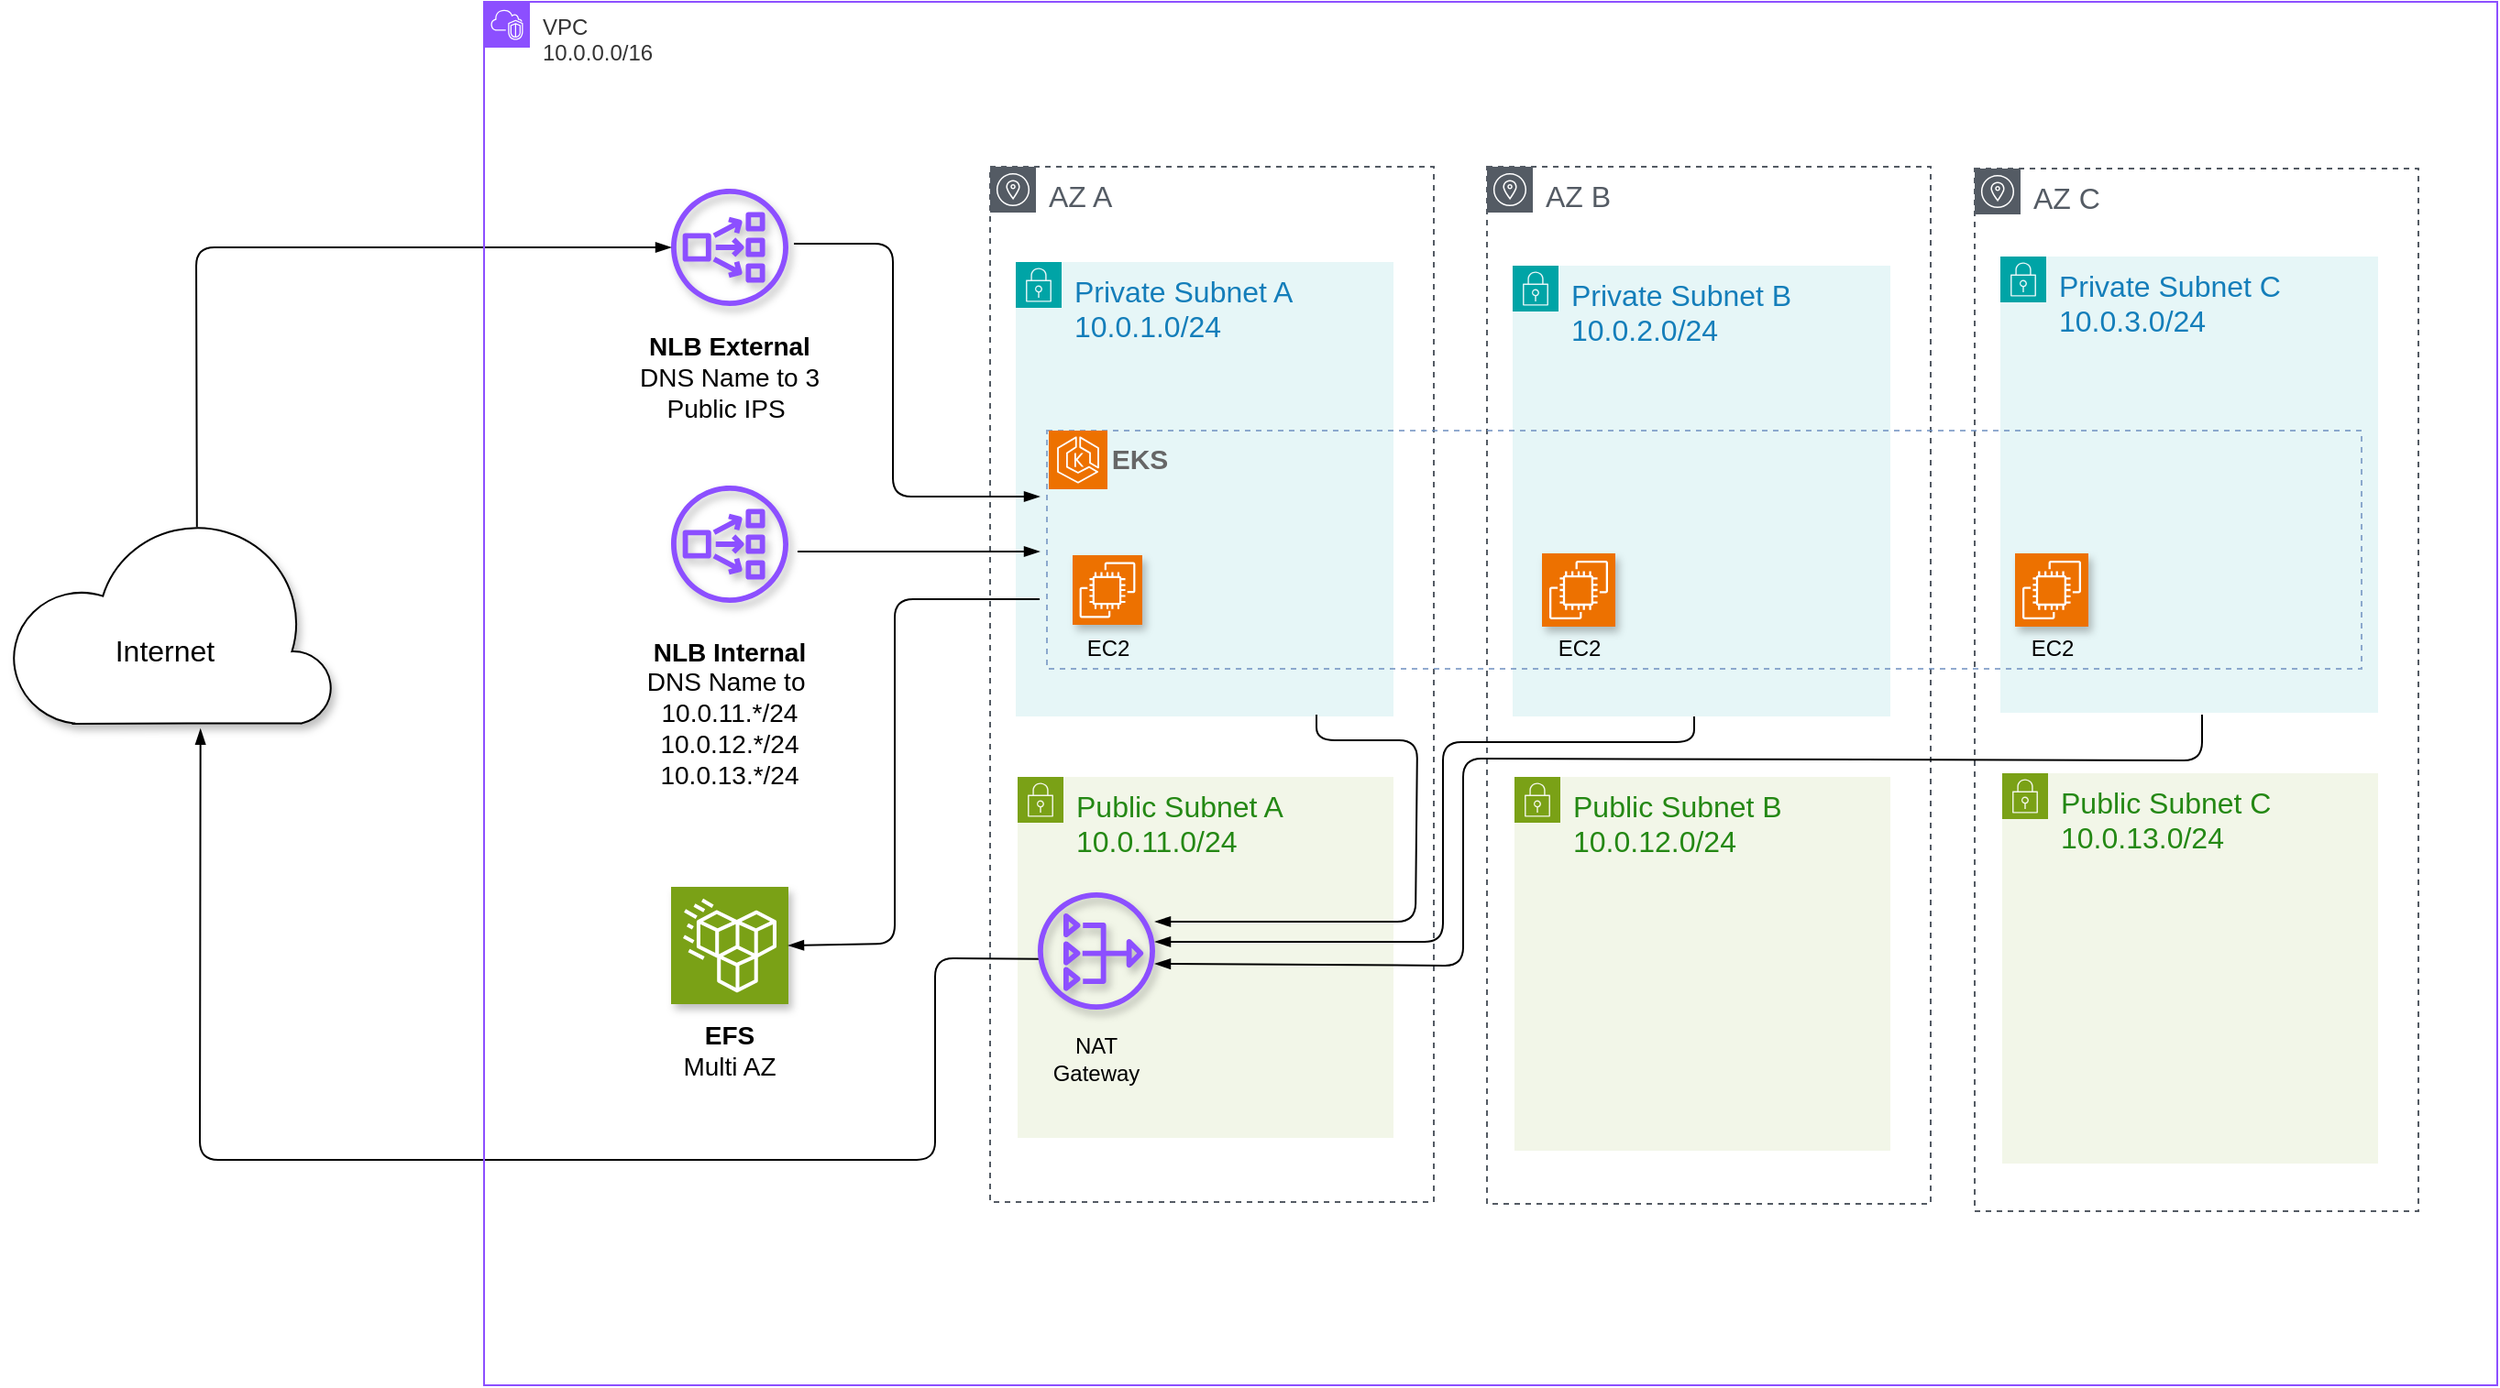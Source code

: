 <mxfile version="24.5.3" type="device">
  <diagram name="Page-1" id="j83V-NNVdKLVn-SnkUmS">
    <mxGraphModel dx="1887" dy="986" grid="0" gridSize="10" guides="1" tooltips="1" connect="1" arrows="1" fold="1" page="0" pageScale="1" pageWidth="850" pageHeight="1100" math="0" shadow="0">
      <root>
        <mxCell id="0" />
        <mxCell id="1" parent="0" />
        <mxCell id="zt39WIyL5vBEFJqsd7yY-18" value="AZ A" style="outlineConnect=0;gradientColor=none;html=1;whiteSpace=wrap;fontSize=16;fontStyle=0;shape=mxgraph.aws4.group;grIcon=mxgraph.aws4.group_availability_zone;strokeColor=#545B64;fillColor=none;verticalAlign=top;align=left;spacingLeft=30;fontColor=#545B64;dashed=1;rounded=0;" parent="1" vertex="1">
          <mxGeometry x="-1" y="186" width="242" height="565" as="geometry" />
        </mxCell>
        <mxCell id="zt39WIyL5vBEFJqsd7yY-14" value="Public Subnet A&lt;div style=&quot;font-size: 16px;&quot;&gt;10.0.11.0/24&lt;/div&gt;" style="points=[[0,0],[0.25,0],[0.5,0],[0.75,0],[1,0],[1,0.25],[1,0.5],[1,0.75],[1,1],[0.75,1],[0.5,1],[0.25,1],[0,1],[0,0.75],[0,0.5],[0,0.25]];outlineConnect=0;gradientColor=none;html=1;whiteSpace=wrap;fontSize=16;fontStyle=0;container=1;pointerEvents=0;collapsible=0;recursiveResize=0;shape=mxgraph.aws4.group;grIcon=mxgraph.aws4.group_security_group;grStroke=0;strokeColor=#7AA116;fillColor=#F2F6E8;verticalAlign=top;align=left;spacingLeft=30;fontColor=#248814;dashed=0;rounded=0;" parent="1" vertex="1">
          <mxGeometry x="14" y="519" width="205" height="197" as="geometry" />
        </mxCell>
        <mxCell id="zt39WIyL5vBEFJqsd7yY-15" value="Private Subnet A&lt;div style=&quot;font-size: 16px;&quot;&gt;10.0.1.0/24&lt;/div&gt;" style="points=[[0,0],[0.25,0],[0.5,0],[0.75,0],[1,0],[1,0.25],[1,0.5],[1,0.75],[1,1],[0.75,1],[0.5,1],[0.25,1],[0,1],[0,0.75],[0,0.5],[0,0.25]];outlineConnect=0;gradientColor=none;html=1;whiteSpace=wrap;fontSize=16;fontStyle=0;container=1;pointerEvents=0;collapsible=0;recursiveResize=0;shape=mxgraph.aws4.group;grIcon=mxgraph.aws4.group_security_group;grStroke=0;strokeColor=#00A4A6;fillColor=#E6F6F7;verticalAlign=top;align=left;spacingLeft=30;fontColor=#147EBA;dashed=0;rounded=0;" parent="1" vertex="1">
          <mxGeometry x="13" y="238" width="206" height="248" as="geometry" />
        </mxCell>
        <mxCell id="zt39WIyL5vBEFJqsd7yY-41" value="AZ B" style="outlineConnect=0;gradientColor=none;html=1;whiteSpace=wrap;fontSize=16;fontStyle=0;shape=mxgraph.aws4.group;grIcon=mxgraph.aws4.group_availability_zone;strokeColor=#545B64;fillColor=none;verticalAlign=top;align=left;spacingLeft=30;fontColor=#545B64;dashed=1;rounded=0;" parent="1" vertex="1">
          <mxGeometry x="270" y="186" width="242" height="566" as="geometry" />
        </mxCell>
        <mxCell id="zt39WIyL5vBEFJqsd7yY-42" value="Public Subnet B&lt;div style=&quot;font-size: 16px;&quot;&gt;10.0.12.0/24&lt;/div&gt;" style="points=[[0,0],[0.25,0],[0.5,0],[0.75,0],[1,0],[1,0.25],[1,0.5],[1,0.75],[1,1],[0.75,1],[0.5,1],[0.25,1],[0,1],[0,0.75],[0,0.5],[0,0.25]];outlineConnect=0;gradientColor=none;html=1;whiteSpace=wrap;fontSize=16;fontStyle=0;container=1;pointerEvents=0;collapsible=0;recursiveResize=0;shape=mxgraph.aws4.group;grIcon=mxgraph.aws4.group_security_group;grStroke=0;strokeColor=#7AA116;fillColor=#F2F6E8;verticalAlign=top;align=left;spacingLeft=30;fontColor=#248814;dashed=0;rounded=0;" parent="1" vertex="1">
          <mxGeometry x="285" y="519" width="205" height="204" as="geometry" />
        </mxCell>
        <mxCell id="zt39WIyL5vBEFJqsd7yY-44" value="Private Subnet B&lt;div style=&quot;font-size: 16px;&quot;&gt;10.0.2.0/24&lt;/div&gt;" style="points=[[0,0],[0.25,0],[0.5,0],[0.75,0],[1,0],[1,0.25],[1,0.5],[1,0.75],[1,1],[0.75,1],[0.5,1],[0.25,1],[0,1],[0,0.75],[0,0.5],[0,0.25]];outlineConnect=0;gradientColor=none;html=1;whiteSpace=wrap;fontSize=16;fontStyle=0;container=1;pointerEvents=0;collapsible=0;recursiveResize=0;shape=mxgraph.aws4.group;grIcon=mxgraph.aws4.group_security_group;grStroke=0;strokeColor=#00A4A6;fillColor=#E6F6F7;verticalAlign=top;align=left;spacingLeft=30;fontColor=#147EBA;dashed=0;rounded=0;" parent="1" vertex="1">
          <mxGeometry x="284" y="240" width="206" height="246" as="geometry" />
        </mxCell>
        <mxCell id="zt39WIyL5vBEFJqsd7yY-48" value="AZ C" style="outlineConnect=0;gradientColor=none;html=1;whiteSpace=wrap;fontSize=16;fontStyle=0;shape=mxgraph.aws4.group;grIcon=mxgraph.aws4.group_availability_zone;strokeColor=#545B64;fillColor=none;verticalAlign=top;align=left;spacingLeft=30;fontColor=#545B64;dashed=1;rounded=0;" parent="1" vertex="1">
          <mxGeometry x="536" y="187" width="242" height="569" as="geometry" />
        </mxCell>
        <mxCell id="zt39WIyL5vBEFJqsd7yY-49" value="Public Subnet C&lt;div style=&quot;font-size: 16px;&quot;&gt;10.0.13.0/24&lt;/div&gt;" style="points=[[0,0],[0.25,0],[0.5,0],[0.75,0],[1,0],[1,0.25],[1,0.5],[1,0.75],[1,1],[0.75,1],[0.5,1],[0.25,1],[0,1],[0,0.75],[0,0.5],[0,0.25]];outlineConnect=0;gradientColor=none;html=1;whiteSpace=wrap;fontSize=16;fontStyle=0;container=1;pointerEvents=0;collapsible=0;recursiveResize=0;shape=mxgraph.aws4.group;grIcon=mxgraph.aws4.group_security_group;grStroke=0;strokeColor=#7AA116;fillColor=#F2F6E8;verticalAlign=top;align=left;spacingLeft=30;fontColor=#248814;dashed=0;rounded=0;" parent="1" vertex="1">
          <mxGeometry x="551" y="517" width="205" height="213" as="geometry" />
        </mxCell>
        <mxCell id="zt39WIyL5vBEFJqsd7yY-50" value="Private Subnet C&lt;div style=&quot;font-size: 16px;&quot;&gt;10.0.3.0/24&lt;/div&gt;" style="points=[[0,0],[0.25,0],[0.5,0],[0.75,0],[1,0],[1,0.25],[1,0.5],[1,0.75],[1,1],[0.75,1],[0.5,1],[0.25,1],[0,1],[0,0.75],[0,0.5],[0,0.25]];outlineConnect=0;gradientColor=none;html=1;whiteSpace=wrap;fontSize=16;fontStyle=0;container=1;pointerEvents=0;collapsible=0;recursiveResize=0;shape=mxgraph.aws4.group;grIcon=mxgraph.aws4.group_security_group;grStroke=0;strokeColor=#00A4A6;fillColor=#E6F6F7;verticalAlign=top;align=left;spacingLeft=30;fontColor=#147EBA;dashed=0;rounded=0;" parent="1" vertex="1">
          <mxGeometry x="550" y="235" width="206" height="249" as="geometry" />
        </mxCell>
        <mxCell id="zt39WIyL5vBEFJqsd7yY-77" value="" style="group;rounded=0;" parent="1" vertex="1" connectable="0">
          <mxGeometry x="-195" y="198" width="104" height="130" as="geometry" />
        </mxCell>
        <mxCell id="zt39WIyL5vBEFJqsd7yY-78" value="" style="outlineConnect=0;fontColor=#248814;gradientColor=none;fillColor=#8C4FFF;strokeColor=none;dashed=0;verticalLabelPosition=bottom;verticalAlign=top;align=center;html=1;fontSize=12;fontStyle=0;aspect=fixed;pointerEvents=1;shape=mxgraph.aws4.network_load_balancer;rounded=0;shadow=1;" parent="zt39WIyL5vBEFJqsd7yY-77" vertex="1">
          <mxGeometry x="20" width="64" height="64" as="geometry" />
        </mxCell>
        <mxCell id="zt39WIyL5vBEFJqsd7yY-79" value="&lt;b&gt;NLB External&lt;/b&gt;&lt;div style=&quot;font-size: 14px;&quot;&gt;DNS Name to 3 Public IPS&amp;nbsp;&lt;/div&gt;" style="text;html=1;align=center;verticalAlign=middle;whiteSpace=wrap;rounded=0;fontSize=14;" parent="zt39WIyL5vBEFJqsd7yY-77" vertex="1">
          <mxGeometry y="75.27" width="104" height="54.73" as="geometry" />
        </mxCell>
        <mxCell id="zt39WIyL5vBEFJqsd7yY-94" value="&amp;nbsp; &amp;nbsp; &amp;nbsp; &amp;nbsp; EKS" style="dashed=1;verticalAlign=top;fontStyle=1;whiteSpace=wrap;html=1;fontSize=15;opacity=75;shadow=0;fillColor=none;strokeColor=#6c8ebf;fontColor=#666666;align=left;rounded=0;" parent="1" vertex="1">
          <mxGeometry x="30" y="330" width="717" height="130" as="geometry" />
        </mxCell>
        <mxCell id="zt39WIyL5vBEFJqsd7yY-107" value="" style="group;fontStyle=1;rounded=0;shadow=0;" parent="1" vertex="1" connectable="0">
          <mxGeometry x="43" y="397" width="41" height="63" as="geometry" />
        </mxCell>
        <mxCell id="zt39WIyL5vBEFJqsd7yY-105" value="" style="points=[[0,0,0],[0.25,0,0],[0.5,0,0],[0.75,0,0],[1,0,0],[0,1,0],[0.25,1,0],[0.5,1,0],[0.75,1,0],[1,1,0],[0,0.25,0],[0,0.5,0],[0,0.75,0],[1,0.25,0],[1,0.5,0],[1,0.75,0]];outlineConnect=0;fontColor=#232F3E;fillColor=#ED7100;strokeColor=#ffffff;dashed=0;verticalLabelPosition=bottom;verticalAlign=top;align=center;html=1;fontSize=12;fontStyle=0;aspect=fixed;shape=mxgraph.aws4.resourceIcon;resIcon=mxgraph.aws4.ec2;rounded=0;shadow=1;" parent="zt39WIyL5vBEFJqsd7yY-107" vertex="1">
          <mxGeometry x="1" y="1" width="38" height="38" as="geometry" />
        </mxCell>
        <mxCell id="zt39WIyL5vBEFJqsd7yY-106" value="EC2" style="text;html=1;align=center;verticalAlign=middle;whiteSpace=wrap;rounded=0;" parent="zt39WIyL5vBEFJqsd7yY-107" vertex="1">
          <mxGeometry y="40" width="41" height="23" as="geometry" />
        </mxCell>
        <mxCell id="zt39WIyL5vBEFJqsd7yY-109" value="" style="group;rounded=0;shadow=0;" parent="1" vertex="1" connectable="0">
          <mxGeometry x="300" y="397" width="41" height="63" as="geometry" />
        </mxCell>
        <mxCell id="zt39WIyL5vBEFJqsd7yY-110" value="" style="points=[[0,0,0],[0.25,0,0],[0.5,0,0],[0.75,0,0],[1,0,0],[0,1,0],[0.25,1,0],[0.5,1,0],[0.75,1,0],[1,1,0],[0,0.25,0],[0,0.5,0],[0,0.75,0],[1,0.25,0],[1,0.5,0],[1,0.75,0]];outlineConnect=0;fontColor=#232F3E;fillColor=#ED7100;strokeColor=#ffffff;dashed=0;verticalLabelPosition=bottom;verticalAlign=top;align=center;html=1;fontSize=12;fontStyle=0;aspect=fixed;shape=mxgraph.aws4.resourceIcon;resIcon=mxgraph.aws4.ec2;rounded=0;shadow=1;" parent="zt39WIyL5vBEFJqsd7yY-109" vertex="1">
          <mxGeometry width="40" height="40" as="geometry" />
        </mxCell>
        <mxCell id="zt39WIyL5vBEFJqsd7yY-111" value="EC2" style="text;html=1;align=center;verticalAlign=middle;whiteSpace=wrap;rounded=0;" parent="zt39WIyL5vBEFJqsd7yY-109" vertex="1">
          <mxGeometry y="40" width="41" height="23" as="geometry" />
        </mxCell>
        <mxCell id="zt39WIyL5vBEFJqsd7yY-112" value="" style="group;rounded=0;shadow=1;" parent="1" vertex="1" connectable="0">
          <mxGeometry x="558" y="397" width="41" height="63" as="geometry" />
        </mxCell>
        <mxCell id="zt39WIyL5vBEFJqsd7yY-113" value="" style="points=[[0,0,0],[0.25,0,0],[0.5,0,0],[0.75,0,0],[1,0,0],[0,1,0],[0.25,1,0],[0.5,1,0],[0.75,1,0],[1,1,0],[0,0.25,0],[0,0.5,0],[0,0.75,0],[1,0.25,0],[1,0.5,0],[1,0.75,0]];outlineConnect=0;fontColor=#232F3E;fillColor=#ED7100;strokeColor=#ffffff;dashed=0;verticalLabelPosition=bottom;verticalAlign=top;align=center;html=1;fontSize=12;fontStyle=0;aspect=fixed;shape=mxgraph.aws4.resourceIcon;resIcon=mxgraph.aws4.ec2;rounded=0;shadow=1;" parent="zt39WIyL5vBEFJqsd7yY-112" vertex="1">
          <mxGeometry width="40" height="40" as="geometry" />
        </mxCell>
        <mxCell id="zt39WIyL5vBEFJqsd7yY-114" value="EC2" style="text;html=1;align=center;verticalAlign=middle;whiteSpace=wrap;rounded=0;" parent="zt39WIyL5vBEFJqsd7yY-112" vertex="1">
          <mxGeometry y="40" width="41" height="23" as="geometry" />
        </mxCell>
        <mxCell id="AgEpU7ddApfvNF9oBOD8-3" value="" style="points=[[0,0,0],[0.25,0,0],[0.5,0,0],[0.75,0,0],[1,0,0],[0,1,0],[0.25,1,0],[0.5,1,0],[0.75,1,0],[1,1,0],[0,0.25,0],[0,0.5,0],[0,0.75,0],[1,0.25,0],[1,0.5,0],[1,0.75,0]];outlineConnect=0;fontColor=#232F3E;fillColor=#ED7100;strokeColor=#ffffff;dashed=0;verticalLabelPosition=bottom;verticalAlign=top;align=center;html=1;fontSize=12;fontStyle=0;aspect=fixed;shape=mxgraph.aws4.resourceIcon;resIcon=mxgraph.aws4.eks;rounded=0;" vertex="1" parent="1">
          <mxGeometry x="31" y="330" width="32" height="32" as="geometry" />
        </mxCell>
        <mxCell id="AgEpU7ddApfvNF9oBOD8-7" value="" style="group;fontSize=14;rounded=0;shadow=0;" vertex="1" connectable="0" parent="1">
          <mxGeometry x="-195" y="360" width="104" height="159" as="geometry" />
        </mxCell>
        <mxCell id="AgEpU7ddApfvNF9oBOD8-8" value="" style="outlineConnect=0;fontColor=#248814;gradientColor=none;fillColor=#8C4FFF;strokeColor=none;dashed=0;verticalLabelPosition=bottom;verticalAlign=top;align=center;html=1;fontSize=12;fontStyle=0;aspect=fixed;pointerEvents=1;shape=mxgraph.aws4.network_load_balancer;rounded=0;shadow=1;" vertex="1" parent="AgEpU7ddApfvNF9oBOD8-7">
          <mxGeometry x="20" width="64" height="64" as="geometry" />
        </mxCell>
        <mxCell id="AgEpU7ddApfvNF9oBOD8-9" value="&lt;b&gt;NLB Internal&lt;/b&gt;&lt;div style=&quot;font-size: 14px;&quot;&gt;DNS Name to&amp;nbsp;&lt;br style=&quot;font-size: 14px;&quot;&gt;10.0.11.*/24&lt;/div&gt;&lt;div style=&quot;font-size: 14px;&quot;&gt;10.0.12.*/24&lt;br style=&quot;font-size: 14px;&quot;&gt;&lt;/div&gt;&lt;div style=&quot;font-size: 14px;&quot;&gt;10.0.13.*/24&lt;/div&gt;" style="text;html=1;align=center;verticalAlign=middle;whiteSpace=wrap;rounded=0;fontSize=14;" vertex="1" parent="AgEpU7ddApfvNF9oBOD8-7">
          <mxGeometry y="89.313" width="104" height="69.687" as="geometry" />
        </mxCell>
        <mxCell id="AgEpU7ddApfvNF9oBOD8-14" value="" style="points=[[0,0,0],[0.25,0,0],[0.5,0,0],[0.75,0,0],[1,0,0],[0,1,0],[0.25,1,0],[0.5,1,0],[0.75,1,0],[1,1,0],[0,0.25,0],[0,0.5,0],[0,0.75,0],[1,0.25,0],[1,0.5,0],[1,0.75,0]];outlineConnect=0;fontColor=#232F3E;fillColor=#7AA116;strokeColor=#ffffff;dashed=0;verticalLabelPosition=bottom;verticalAlign=top;align=center;html=1;fontSize=12;fontStyle=0;aspect=fixed;shape=mxgraph.aws4.resourceIcon;resIcon=mxgraph.aws4.efs_standard;rounded=0;shadow=1;" vertex="1" parent="1">
          <mxGeometry x="-175" y="579" width="64" height="64" as="geometry" />
        </mxCell>
        <mxCell id="AgEpU7ddApfvNF9oBOD8-15" value="EFS&lt;div&gt;&lt;span style=&quot;font-weight: normal;&quot;&gt;Multi AZ&lt;/span&gt;&lt;/div&gt;" style="text;html=1;align=center;verticalAlign=middle;whiteSpace=wrap;rounded=0;fontSize=14;fontStyle=1;" vertex="1" parent="1">
          <mxGeometry x="-173" y="646" width="60" height="44" as="geometry" />
        </mxCell>
        <mxCell id="AgEpU7ddApfvNF9oBOD8-23" value="" style="endArrow=blockThin;html=1;rounded=1;endFill=1;curved=0;" edge="1" parent="1">
          <mxGeometry width="50" height="50" relative="1" as="geometry">
            <mxPoint x="-106" y="396" as="sourcePoint" />
            <mxPoint x="26" y="396" as="targetPoint" />
          </mxGeometry>
        </mxCell>
        <mxCell id="AgEpU7ddApfvNF9oBOD8-24" value="" style="endArrow=blockThin;html=1;rounded=1;endFill=1;curved=0;" edge="1" parent="1">
          <mxGeometry width="50" height="50" relative="1" as="geometry">
            <mxPoint x="-108" y="228" as="sourcePoint" />
            <mxPoint x="26" y="366" as="targetPoint" />
            <Array as="points">
              <mxPoint x="-54" y="228" />
              <mxPoint x="-54" y="366" />
            </Array>
          </mxGeometry>
        </mxCell>
        <mxCell id="AgEpU7ddApfvNF9oBOD8-25" value="" style="endArrow=none;html=1;rounded=1;exitX=1;exitY=0.5;exitDx=0;exitDy=0;exitPerimeter=0;endFill=0;startArrow=blockThin;startFill=1;curved=0;" edge="1" parent="1" source="AgEpU7ddApfvNF9oBOD8-14">
          <mxGeometry width="50" height="50" relative="1" as="geometry">
            <mxPoint x="-93" y="628" as="sourcePoint" />
            <mxPoint x="26" y="422" as="targetPoint" />
            <Array as="points">
              <mxPoint x="-53" y="610" />
              <mxPoint x="-53" y="422" />
            </Array>
          </mxGeometry>
        </mxCell>
        <mxCell id="AgEpU7ddApfvNF9oBOD8-38" value="" style="endArrow=blockThin;html=1;rounded=1;exitX=0.58;exitY=0.05;exitDx=0;exitDy=0;exitPerimeter=0;endFill=1;curved=0;" edge="1" parent="1" source="AgEpU7ddApfvNF9oBOD8-43" target="zt39WIyL5vBEFJqsd7yY-78">
          <mxGeometry width="50" height="50" relative="1" as="geometry">
            <mxPoint x="-421" y="416" as="sourcePoint" />
            <mxPoint x="-315" y="372" as="targetPoint" />
            <Array as="points">
              <mxPoint x="-434" y="230" />
            </Array>
          </mxGeometry>
        </mxCell>
        <mxCell id="AgEpU7ddApfvNF9oBOD8-39" value="" style="endArrow=blockThin;html=1;rounded=1;entryX=0.591;entryY=1.025;entryDx=0;entryDy=0;entryPerimeter=0;endFill=1;curved=0;" edge="1" parent="1" target="AgEpU7ddApfvNF9oBOD8-43">
          <mxGeometry width="50" height="50" relative="1" as="geometry">
            <mxPoint x="28" y="618.347" as="sourcePoint" />
            <mxPoint x="-430" y="476" as="targetPoint" />
            <Array as="points">
              <mxPoint x="-31" y="618" />
              <mxPoint x="-31" y="728" />
              <mxPoint x="-432" y="728" />
            </Array>
          </mxGeometry>
        </mxCell>
        <mxCell id="AgEpU7ddApfvNF9oBOD8-43" value="" style="sketch=0;aspect=fixed;pointerEvents=1;shadow=1;dashed=0;html=1;strokeColor=default;labelPosition=center;verticalLabelPosition=bottom;verticalAlign=top;align=center;fillColor=default;shape=mxgraph.azure.cloud" vertex="1" parent="1">
          <mxGeometry x="-536" y="377" width="176.56" height="113" as="geometry" />
        </mxCell>
        <mxCell id="AgEpU7ddApfvNF9oBOD8-44" value="" style="sketch=0;outlineConnect=0;fontColor=#232F3E;gradientColor=none;fillColor=#8C4FFF;strokeColor=none;dashed=0;verticalLabelPosition=bottom;verticalAlign=top;align=center;html=1;fontSize=12;fontStyle=0;aspect=fixed;pointerEvents=1;shape=mxgraph.aws4.nat_gateway;shadow=1;" vertex="1" parent="1">
          <mxGeometry x="25" y="582" width="64" height="64" as="geometry" />
        </mxCell>
        <mxCell id="AgEpU7ddApfvNF9oBOD8-45" value="NAT Gateway" style="text;html=1;align=center;verticalAlign=middle;whiteSpace=wrap;rounded=0;" vertex="1" parent="1">
          <mxGeometry x="27" y="658" width="60" height="30" as="geometry" />
        </mxCell>
        <mxCell id="AgEpU7ddApfvNF9oBOD8-49" value="VPC&amp;nbsp;&lt;div&gt;10.0.0.0/16&lt;/div&gt;" style="points=[[0,0],[0.25,0],[0.5,0],[0.75,0],[1,0],[1,0.25],[1,0.5],[1,0.75],[1,1],[0.75,1],[0.5,1],[0.25,1],[0,1],[0,0.75],[0,0.5],[0,0.25]];outlineConnect=0;gradientColor=none;html=1;whiteSpace=wrap;fontSize=12;fontStyle=0;container=1;pointerEvents=0;collapsible=0;recursiveResize=0;shape=mxgraph.aws4.group;grIcon=mxgraph.aws4.group_vpc2;strokeColor=#8C4FFF;fillColor=none;verticalAlign=top;align=left;spacingLeft=30;fontColor=#333333;dashed=0;" vertex="1" parent="1">
          <mxGeometry x="-277" y="96" width="1098" height="755" as="geometry" />
        </mxCell>
        <mxCell id="AgEpU7ddApfvNF9oBOD8-53" value="" style="endArrow=blockThin;html=1;rounded=1;curved=0;endFill=1;" edge="1" parent="AgEpU7ddApfvNF9oBOD8-49">
          <mxGeometry width="50" height="50" relative="1" as="geometry">
            <mxPoint x="454" y="389" as="sourcePoint" />
            <mxPoint x="366" y="502" as="targetPoint" />
            <Array as="points">
              <mxPoint x="454" y="403" />
              <mxPoint x="509" y="403" />
              <mxPoint x="508" y="502" />
            </Array>
          </mxGeometry>
        </mxCell>
        <mxCell id="AgEpU7ddApfvNF9oBOD8-52" value="Internet" style="text;html=1;align=center;verticalAlign=middle;whiteSpace=wrap;rounded=0;fontSize=16;" vertex="1" parent="1">
          <mxGeometry x="-481" y="435" width="60" height="30" as="geometry" />
        </mxCell>
        <mxCell id="AgEpU7ddApfvNF9oBOD8-54" value="" style="endArrow=blockThin;html=1;rounded=1;curved=0;endFill=1;" edge="1" parent="1">
          <mxGeometry width="50" height="50" relative="1" as="geometry">
            <mxPoint x="383" y="486" as="sourcePoint" />
            <mxPoint x="89" y="609" as="targetPoint" />
            <Array as="points">
              <mxPoint x="383" y="500" />
              <mxPoint x="246" y="500" />
              <mxPoint x="246" y="609" />
            </Array>
          </mxGeometry>
        </mxCell>
        <mxCell id="AgEpU7ddApfvNF9oBOD8-55" value="" style="endArrow=blockThin;html=1;rounded=1;curved=0;endFill=1;" edge="1" parent="1">
          <mxGeometry width="50" height="50" relative="1" as="geometry">
            <mxPoint x="660" y="485" as="sourcePoint" />
            <mxPoint x="89" y="621" as="targetPoint" />
            <Array as="points">
              <mxPoint x="660" y="510" />
              <mxPoint x="257" y="509" />
              <mxPoint x="257" y="622" />
            </Array>
          </mxGeometry>
        </mxCell>
      </root>
    </mxGraphModel>
  </diagram>
</mxfile>
